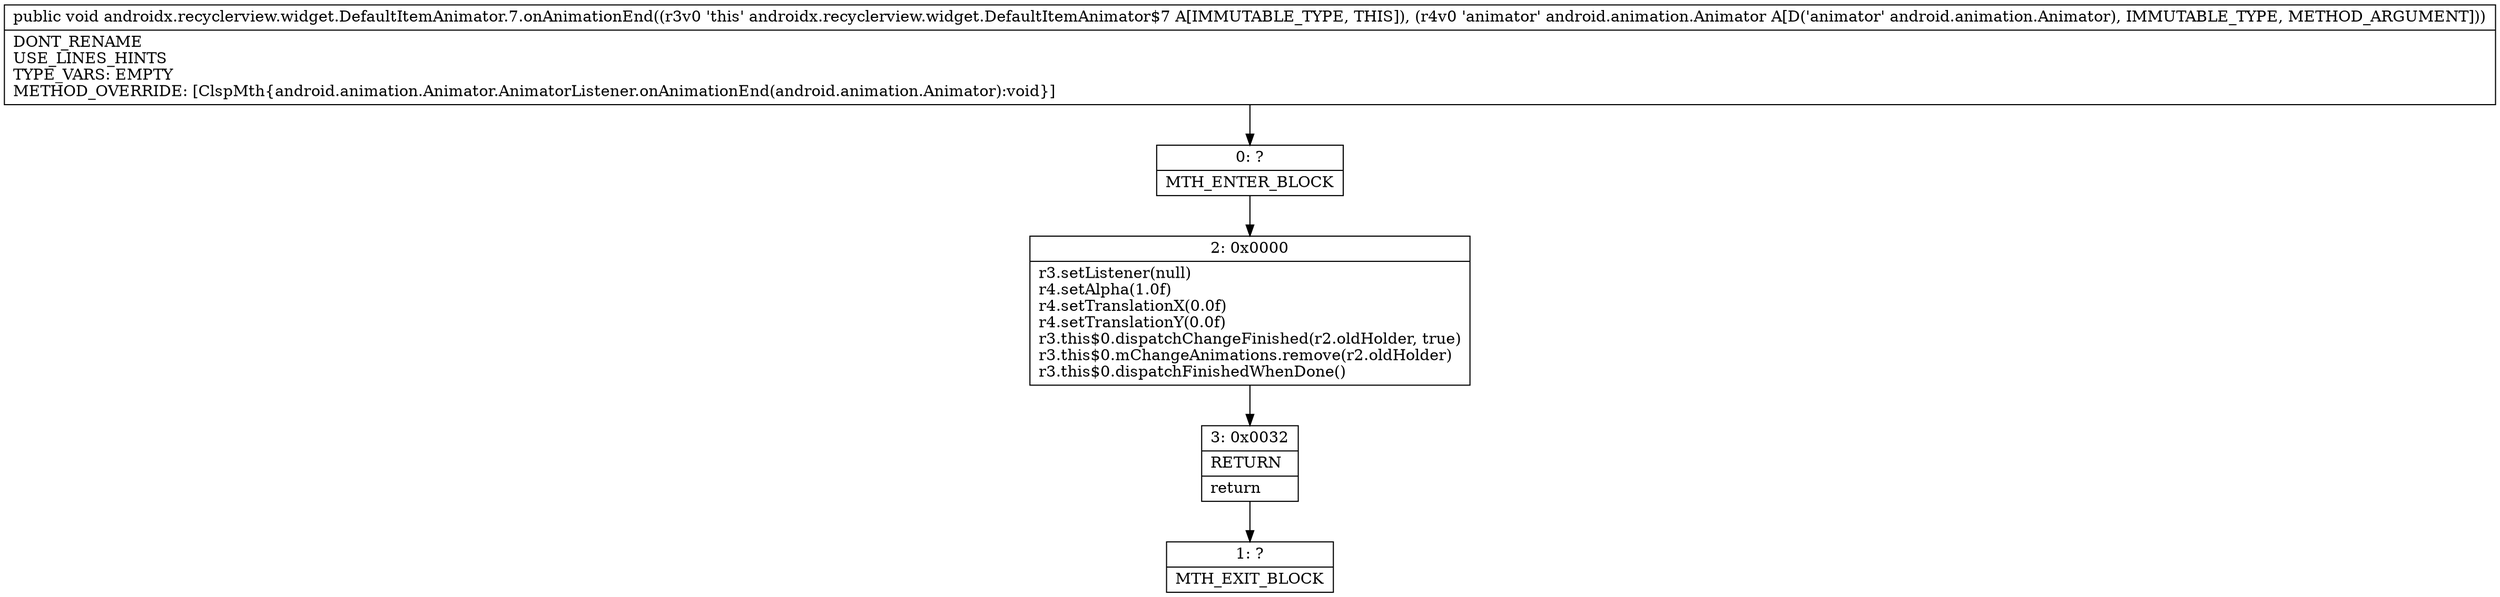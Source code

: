 digraph "CFG forandroidx.recyclerview.widget.DefaultItemAnimator.7.onAnimationEnd(Landroid\/animation\/Animator;)V" {
Node_0 [shape=record,label="{0\:\ ?|MTH_ENTER_BLOCK\l}"];
Node_2 [shape=record,label="{2\:\ 0x0000|r3.setListener(null)\lr4.setAlpha(1.0f)\lr4.setTranslationX(0.0f)\lr4.setTranslationY(0.0f)\lr3.this$0.dispatchChangeFinished(r2.oldHolder, true)\lr3.this$0.mChangeAnimations.remove(r2.oldHolder)\lr3.this$0.dispatchFinishedWhenDone()\l}"];
Node_3 [shape=record,label="{3\:\ 0x0032|RETURN\l|return\l}"];
Node_1 [shape=record,label="{1\:\ ?|MTH_EXIT_BLOCK\l}"];
MethodNode[shape=record,label="{public void androidx.recyclerview.widget.DefaultItemAnimator.7.onAnimationEnd((r3v0 'this' androidx.recyclerview.widget.DefaultItemAnimator$7 A[IMMUTABLE_TYPE, THIS]), (r4v0 'animator' android.animation.Animator A[D('animator' android.animation.Animator), IMMUTABLE_TYPE, METHOD_ARGUMENT]))  | DONT_RENAME\lUSE_LINES_HINTS\lTYPE_VARS: EMPTY\lMETHOD_OVERRIDE: [ClspMth\{android.animation.Animator.AnimatorListener.onAnimationEnd(android.animation.Animator):void\}]\l}"];
MethodNode -> Node_0;Node_0 -> Node_2;
Node_2 -> Node_3;
Node_3 -> Node_1;
}

